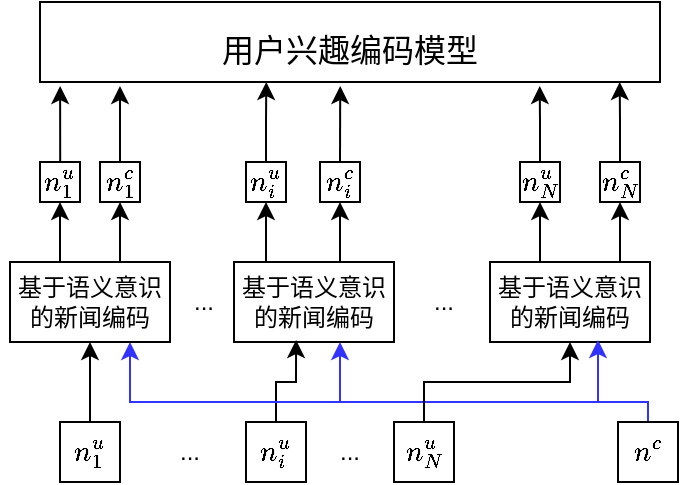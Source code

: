 <mxfile version="16.2.4" type="github">
  <diagram id="g-GTH3m1mprbBZ8mFjRG" name="Page-1">
    <mxGraphModel dx="946" dy="508" grid="1" gridSize="10" guides="1" tooltips="1" connect="1" arrows="1" fold="1" page="1" pageScale="1" pageWidth="827" pageHeight="1169" math="1" shadow="0">
      <root>
        <mxCell id="0" />
        <mxCell id="1" parent="0" />
        <mxCell id="FSb0OSq2DILK62HOMhFQ-8" style="edgeStyle=orthogonalEdgeStyle;rounded=0;orthogonalLoop=1;jettySize=auto;html=1;entryX=0.5;entryY=1;entryDx=0;entryDy=0;" edge="1" parent="1" source="qfDMOs3huDskI0j0CrZW-1" target="FSb0OSq2DILK62HOMhFQ-3">
          <mxGeometry relative="1" as="geometry" />
        </mxCell>
        <mxCell id="qfDMOs3huDskI0j0CrZW-1" value="" style="rounded=0;whiteSpace=wrap;html=1;" parent="1" vertex="1">
          <mxGeometry x="80" y="320" width="30" height="30" as="geometry" />
        </mxCell>
        <mxCell id="FSb0OSq2DILK62HOMhFQ-15" style="edgeStyle=orthogonalEdgeStyle;rounded=0;orthogonalLoop=1;jettySize=auto;html=1;exitX=0.5;exitY=0;exitDx=0;exitDy=0;entryX=0.388;entryY=0.975;entryDx=0;entryDy=0;entryPerimeter=0;" edge="1" parent="1" source="qfDMOs3huDskI0j0CrZW-2" target="FSb0OSq2DILK62HOMhFQ-4">
          <mxGeometry relative="1" as="geometry" />
        </mxCell>
        <mxCell id="qfDMOs3huDskI0j0CrZW-2" value="" style="rounded=0;whiteSpace=wrap;html=1;" parent="1" vertex="1">
          <mxGeometry x="173" y="320" width="30" height="30" as="geometry" />
        </mxCell>
        <mxCell id="FSb0OSq2DILK62HOMhFQ-43" style="edgeStyle=orthogonalEdgeStyle;rounded=0;orthogonalLoop=1;jettySize=auto;html=1;strokeColor=#000000;entryX=0.026;entryY=1.05;entryDx=0;entryDy=0;entryPerimeter=0;" edge="1" parent="1">
          <mxGeometry relative="1" as="geometry">
            <mxPoint x="82" y="190" as="sourcePoint" />
            <mxPoint x="80.06" y="152" as="targetPoint" />
          </mxGeometry>
        </mxCell>
        <mxCell id="qfDMOs3huDskI0j0CrZW-3" value="$$n^u_1$$" style="rounded=0;whiteSpace=wrap;html=1;" parent="1" vertex="1">
          <mxGeometry x="70" y="190" width="20" height="20" as="geometry" />
        </mxCell>
        <mxCell id="qfDMOs3huDskI0j0CrZW-7" value="..." style="text;html=1;strokeColor=none;fillColor=none;align=center;verticalAlign=middle;whiteSpace=wrap;rounded=0;" parent="1" vertex="1">
          <mxGeometry x="137" y="250" width="30" height="20" as="geometry" />
        </mxCell>
        <mxCell id="FSb0OSq2DILK62HOMhFQ-17" style="edgeStyle=orthogonalEdgeStyle;rounded=0;orthogonalLoop=1;jettySize=auto;html=1;entryX=0.75;entryY=1;entryDx=0;entryDy=0;strokeColor=#3333FF;" edge="1" parent="1" source="FSb0OSq2DILK62HOMhFQ-1" target="FSb0OSq2DILK62HOMhFQ-3">
          <mxGeometry relative="1" as="geometry">
            <Array as="points">
              <mxPoint x="374" y="310" />
              <mxPoint x="115" y="310" />
            </Array>
          </mxGeometry>
        </mxCell>
        <mxCell id="FSb0OSq2DILK62HOMhFQ-1" value="" style="rounded=0;whiteSpace=wrap;html=1;" vertex="1" parent="1">
          <mxGeometry x="359" y="320" width="30" height="30" as="geometry" />
        </mxCell>
        <mxCell id="FSb0OSq2DILK62HOMhFQ-35" style="edgeStyle=orthogonalEdgeStyle;rounded=0;orthogonalLoop=1;jettySize=auto;html=1;entryX=0.5;entryY=1;entryDx=0;entryDy=0;strokeColor=#000000;" edge="1" parent="1" source="FSb0OSq2DILK62HOMhFQ-3" target="qfDMOs3huDskI0j0CrZW-3">
          <mxGeometry relative="1" as="geometry">
            <Array as="points">
              <mxPoint x="80" y="230" />
              <mxPoint x="80" y="230" />
            </Array>
          </mxGeometry>
        </mxCell>
        <mxCell id="FSb0OSq2DILK62HOMhFQ-36" style="edgeStyle=orthogonalEdgeStyle;rounded=0;orthogonalLoop=1;jettySize=auto;html=1;exitX=0.5;exitY=0;exitDx=0;exitDy=0;entryX=0.5;entryY=1;entryDx=0;entryDy=0;strokeColor=#000000;" edge="1" parent="1" source="FSb0OSq2DILK62HOMhFQ-3" target="FSb0OSq2DILK62HOMhFQ-28">
          <mxGeometry relative="1" as="geometry" />
        </mxCell>
        <mxCell id="FSb0OSq2DILK62HOMhFQ-3" value="基于语义意识的新闻编码" style="text;html=1;strokeColor=default;fillColor=none;align=center;verticalAlign=middle;whiteSpace=wrap;rounded=0;" vertex="1" parent="1">
          <mxGeometry x="55" y="240" width="80" height="40" as="geometry" />
        </mxCell>
        <mxCell id="FSb0OSq2DILK62HOMhFQ-37" style="edgeStyle=orthogonalEdgeStyle;rounded=0;orthogonalLoop=1;jettySize=auto;html=1;entryX=0.5;entryY=1;entryDx=0;entryDy=0;strokeColor=#000000;" edge="1" parent="1" source="FSb0OSq2DILK62HOMhFQ-4" target="FSb0OSq2DILK62HOMhFQ-29">
          <mxGeometry relative="1" as="geometry">
            <Array as="points">
              <mxPoint x="183" y="230" />
              <mxPoint x="183" y="230" />
            </Array>
          </mxGeometry>
        </mxCell>
        <mxCell id="FSb0OSq2DILK62HOMhFQ-38" style="edgeStyle=orthogonalEdgeStyle;rounded=0;orthogonalLoop=1;jettySize=auto;html=1;entryX=0.5;entryY=1;entryDx=0;entryDy=0;strokeColor=#000000;" edge="1" parent="1" source="FSb0OSq2DILK62HOMhFQ-4" target="FSb0OSq2DILK62HOMhFQ-30">
          <mxGeometry relative="1" as="geometry">
            <Array as="points">
              <mxPoint x="220" y="230" />
              <mxPoint x="220" y="230" />
            </Array>
          </mxGeometry>
        </mxCell>
        <mxCell id="FSb0OSq2DILK62HOMhFQ-4" value="基于语义意识的新闻编码" style="text;html=1;strokeColor=default;fillColor=none;align=center;verticalAlign=middle;whiteSpace=wrap;rounded=0;" vertex="1" parent="1">
          <mxGeometry x="167" y="240" width="80" height="40" as="geometry" />
        </mxCell>
        <mxCell id="FSb0OSq2DILK62HOMhFQ-39" style="edgeStyle=orthogonalEdgeStyle;rounded=0;orthogonalLoop=1;jettySize=auto;html=1;exitX=0.25;exitY=0;exitDx=0;exitDy=0;entryX=0.5;entryY=1;entryDx=0;entryDy=0;strokeColor=#000000;" edge="1" parent="1" source="FSb0OSq2DILK62HOMhFQ-5" target="FSb0OSq2DILK62HOMhFQ-31">
          <mxGeometry relative="1" as="geometry" />
        </mxCell>
        <mxCell id="FSb0OSq2DILK62HOMhFQ-40" style="edgeStyle=orthogonalEdgeStyle;rounded=0;orthogonalLoop=1;jettySize=auto;html=1;exitX=0.75;exitY=0;exitDx=0;exitDy=0;entryX=0.5;entryY=1;entryDx=0;entryDy=0;strokeColor=#000000;" edge="1" parent="1" source="FSb0OSq2DILK62HOMhFQ-5" target="FSb0OSq2DILK62HOMhFQ-32">
          <mxGeometry relative="1" as="geometry" />
        </mxCell>
        <mxCell id="FSb0OSq2DILK62HOMhFQ-5" value="基于语义意识的新闻编码" style="text;html=1;strokeColor=default;fillColor=none;align=center;verticalAlign=middle;whiteSpace=wrap;rounded=0;" vertex="1" parent="1">
          <mxGeometry x="295" y="240" width="80" height="40" as="geometry" />
        </mxCell>
        <mxCell id="FSb0OSq2DILK62HOMhFQ-16" style="edgeStyle=orthogonalEdgeStyle;rounded=0;orthogonalLoop=1;jettySize=auto;html=1;entryX=0.5;entryY=1;entryDx=0;entryDy=0;" edge="1" parent="1" source="FSb0OSq2DILK62HOMhFQ-6" target="FSb0OSq2DILK62HOMhFQ-5">
          <mxGeometry relative="1" as="geometry">
            <Array as="points">
              <mxPoint x="262" y="300" />
              <mxPoint x="335" y="300" />
            </Array>
          </mxGeometry>
        </mxCell>
        <mxCell id="FSb0OSq2DILK62HOMhFQ-6" value="" style="rounded=0;whiteSpace=wrap;html=1;" vertex="1" parent="1">
          <mxGeometry x="247" y="320" width="30" height="30" as="geometry" />
        </mxCell>
        <mxCell id="FSb0OSq2DILK62HOMhFQ-13" value="..." style="text;html=1;strokeColor=none;fillColor=none;align=center;verticalAlign=middle;whiteSpace=wrap;rounded=0;" vertex="1" parent="1">
          <mxGeometry x="257" y="250" width="30" height="20" as="geometry" />
        </mxCell>
        <mxCell id="FSb0OSq2DILK62HOMhFQ-18" value="" style="endArrow=classic;html=1;rounded=0;strokeColor=#3333FF;" edge="1" parent="1">
          <mxGeometry width="50" height="50" relative="1" as="geometry">
            <mxPoint x="220" y="310" as="sourcePoint" />
            <mxPoint x="220" y="280" as="targetPoint" />
          </mxGeometry>
        </mxCell>
        <mxCell id="FSb0OSq2DILK62HOMhFQ-19" value="" style="endArrow=classic;html=1;rounded=0;strokeColor=#3333FF;entryX=0.675;entryY=0.975;entryDx=0;entryDy=0;entryPerimeter=0;" edge="1" parent="1" target="FSb0OSq2DILK62HOMhFQ-5">
          <mxGeometry width="50" height="50" relative="1" as="geometry">
            <mxPoint x="349" y="310" as="sourcePoint" />
            <mxPoint x="230" y="290" as="targetPoint" />
          </mxGeometry>
        </mxCell>
        <mxCell id="FSb0OSq2DILK62HOMhFQ-21" value="..." style="text;html=1;strokeColor=none;fillColor=none;align=center;verticalAlign=middle;whiteSpace=wrap;rounded=0;" vertex="1" parent="1">
          <mxGeometry x="130" y="325" width="30" height="20" as="geometry" />
        </mxCell>
        <mxCell id="FSb0OSq2DILK62HOMhFQ-22" value="..." style="text;html=1;strokeColor=none;fillColor=none;align=center;verticalAlign=middle;whiteSpace=wrap;rounded=0;" vertex="1" parent="1">
          <mxGeometry x="210" y="325" width="30" height="20" as="geometry" />
        </mxCell>
        <mxCell id="FSb0OSq2DILK62HOMhFQ-23" value="$$n^u_1$$" style="text;html=1;strokeColor=none;fillColor=none;align=center;verticalAlign=middle;whiteSpace=wrap;rounded=0;" vertex="1" parent="1">
          <mxGeometry x="80" y="322.5" width="30" height="25" as="geometry" />
        </mxCell>
        <mxCell id="FSb0OSq2DILK62HOMhFQ-24" value="$$n^u_i$$" style="text;html=1;strokeColor=none;fillColor=none;align=center;verticalAlign=middle;whiteSpace=wrap;rounded=0;" vertex="1" parent="1">
          <mxGeometry x="173" y="320" width="30" height="30" as="geometry" />
        </mxCell>
        <mxCell id="FSb0OSq2DILK62HOMhFQ-25" value="$$n^u_N$$" style="text;html=1;strokeColor=none;fillColor=none;align=center;verticalAlign=middle;whiteSpace=wrap;rounded=0;" vertex="1" parent="1">
          <mxGeometry x="247" y="320" width="30" height="30" as="geometry" />
        </mxCell>
        <mxCell id="FSb0OSq2DILK62HOMhFQ-26" value="$$n^c$$" style="text;html=1;strokeColor=none;fillColor=none;align=center;verticalAlign=middle;whiteSpace=wrap;rounded=0;" vertex="1" parent="1">
          <mxGeometry x="359" y="320" width="30" height="30" as="geometry" />
        </mxCell>
        <mxCell id="FSb0OSq2DILK62HOMhFQ-44" style="edgeStyle=orthogonalEdgeStyle;rounded=0;orthogonalLoop=1;jettySize=auto;html=1;entryX=0.129;entryY=1.05;entryDx=0;entryDy=0;entryPerimeter=0;strokeColor=#000000;" edge="1" parent="1" source="FSb0OSq2DILK62HOMhFQ-28" target="FSb0OSq2DILK62HOMhFQ-42">
          <mxGeometry relative="1" as="geometry" />
        </mxCell>
        <mxCell id="FSb0OSq2DILK62HOMhFQ-28" value="$$n^c_1$$" style="rounded=0;whiteSpace=wrap;html=1;" vertex="1" parent="1">
          <mxGeometry x="100" y="190" width="20" height="20" as="geometry" />
        </mxCell>
        <mxCell id="FSb0OSq2DILK62HOMhFQ-46" style="edgeStyle=orthogonalEdgeStyle;rounded=0;orthogonalLoop=1;jettySize=auto;html=1;entryX=0.365;entryY=1;entryDx=0;entryDy=0;entryPerimeter=0;strokeColor=#000000;" edge="1" parent="1" source="FSb0OSq2DILK62HOMhFQ-29" target="FSb0OSq2DILK62HOMhFQ-42">
          <mxGeometry relative="1" as="geometry" />
        </mxCell>
        <mxCell id="FSb0OSq2DILK62HOMhFQ-29" value="$$n^u_i$$" style="rounded=0;whiteSpace=wrap;html=1;" vertex="1" parent="1">
          <mxGeometry x="173" y="190" width="20" height="20" as="geometry" />
        </mxCell>
        <mxCell id="FSb0OSq2DILK62HOMhFQ-47" style="edgeStyle=orthogonalEdgeStyle;rounded=0;orthogonalLoop=1;jettySize=auto;html=1;exitX=0.5;exitY=0;exitDx=0;exitDy=0;entryX=0.481;entryY=1.05;entryDx=0;entryDy=0;strokeColor=#000000;entryPerimeter=0;" edge="1" parent="1" source="FSb0OSq2DILK62HOMhFQ-30">
          <mxGeometry relative="1" as="geometry">
            <mxPoint x="221" y="190" as="sourcePoint" />
            <mxPoint x="220.11" y="152" as="targetPoint" />
          </mxGeometry>
        </mxCell>
        <mxCell id="FSb0OSq2DILK62HOMhFQ-30" value="$$n^c_i$$" style="rounded=0;whiteSpace=wrap;html=1;" vertex="1" parent="1">
          <mxGeometry x="210" y="190" width="20" height="20" as="geometry" />
        </mxCell>
        <mxCell id="FSb0OSq2DILK62HOMhFQ-48" style="edgeStyle=orthogonalEdgeStyle;rounded=0;orthogonalLoop=1;jettySize=auto;html=1;entryX=0.806;entryY=1.05;entryDx=0;entryDy=0;entryPerimeter=0;strokeColor=#000000;" edge="1" parent="1" source="FSb0OSq2DILK62HOMhFQ-31" target="FSb0OSq2DILK62HOMhFQ-42">
          <mxGeometry relative="1" as="geometry" />
        </mxCell>
        <mxCell id="FSb0OSq2DILK62HOMhFQ-31" value="$$n^u_N$$" style="rounded=0;whiteSpace=wrap;html=1;" vertex="1" parent="1">
          <mxGeometry x="310" y="190" width="20" height="20" as="geometry" />
        </mxCell>
        <mxCell id="FSb0OSq2DILK62HOMhFQ-50" style="edgeStyle=orthogonalEdgeStyle;rounded=0;orthogonalLoop=1;jettySize=auto;html=1;exitX=0.5;exitY=0;exitDx=0;exitDy=0;entryX=0.935;entryY=1;entryDx=0;entryDy=0;entryPerimeter=0;strokeColor=#000000;" edge="1" parent="1" source="FSb0OSq2DILK62HOMhFQ-32" target="FSb0OSq2DILK62HOMhFQ-42">
          <mxGeometry relative="1" as="geometry" />
        </mxCell>
        <mxCell id="FSb0OSq2DILK62HOMhFQ-32" value="$$n^c_N$$" style="rounded=0;whiteSpace=wrap;html=1;" vertex="1" parent="1">
          <mxGeometry x="350" y="190" width="20" height="20" as="geometry" />
        </mxCell>
        <mxCell id="FSb0OSq2DILK62HOMhFQ-42" value="&lt;p class=&quot;MsoNormal&quot; style=&quot;margin: 6pt 0cm 0cm ; text-align: justify ; font-size: 10.5pt ; font-family: &amp;#34;dengxian&amp;#34;&quot;&gt;&lt;span style=&quot;font-size: 12pt&quot;&gt;用户兴趣编码模型&lt;span lang=&quot;EN-US&quot; style=&quot;color: red&quot;&gt;&lt;/span&gt;&lt;/span&gt;&lt;/p&gt;" style="rounded=0;whiteSpace=wrap;html=1;strokeColor=default;fillColor=none;" vertex="1" parent="1">
          <mxGeometry x="70" y="110" width="310" height="40" as="geometry" />
        </mxCell>
      </root>
    </mxGraphModel>
  </diagram>
</mxfile>
